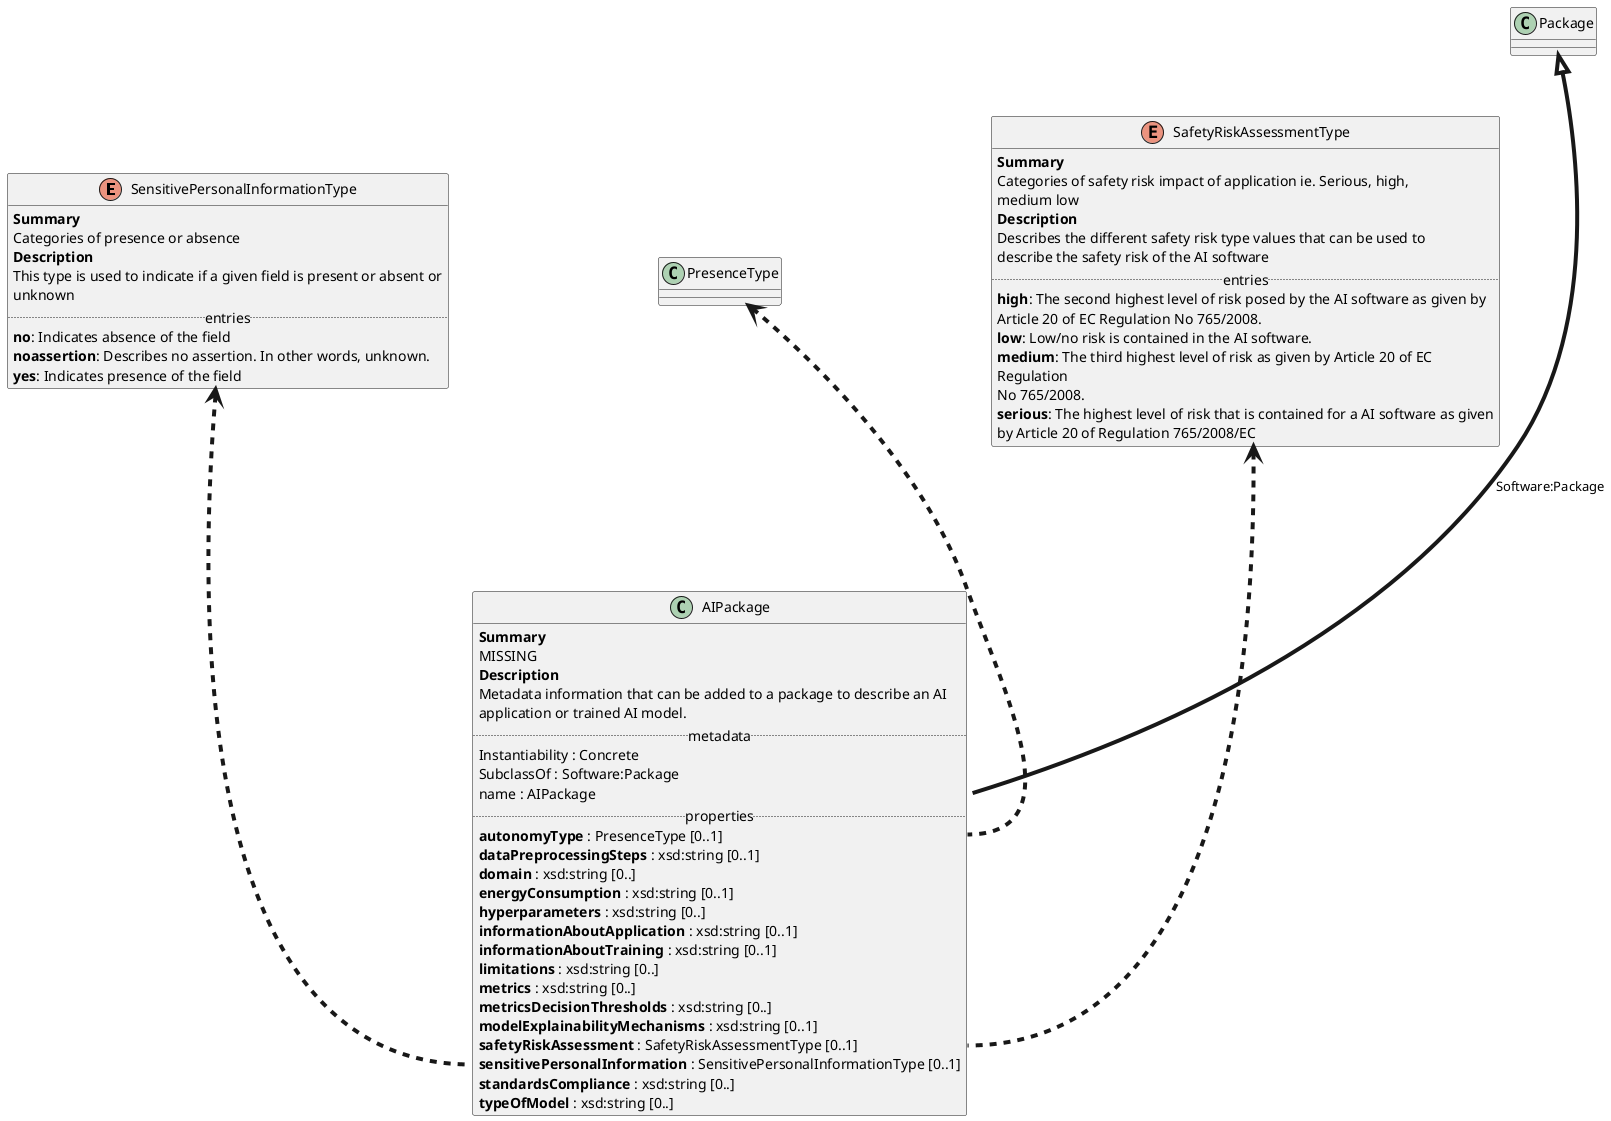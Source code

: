 @startuml
skinparam packageStyle rectangle
set separator none
' vocabulary
enum SensitivePersonalInformationType {
<b>Summary</b>
Categories of presence or absence
<b>Description</b>
This type is used to indicate if a given field is present or absent or
unknown
.. entries ..
    <b>no</b>: Indicates absence of the field
    <b>noassertion</b>: Describes no assertion. In other words, unknown.
    <b>yes</b>: Indicates presence of the field
}
enum SafetyRiskAssessmentType {
<b>Summary</b>
Categories of safety risk impact of application ie. Serious, high,
medium low
<b>Description</b>
Describes the different safety risk type values that can be used to
describe the safety risk of the AI software
.. entries ..
    <b>high</b>: The second highest level of risk posed by the AI software as given by
Article 20 of EC Regulation No 765/2008.
    <b>low</b>: Low/no risk is contained in the AI software.
    <b>medium</b>: The third highest level of risk as given by Article 20 of EC
Regulation  
No 765/2008.
    <b>serious</b>: The highest level of risk that is contained for a AI software as given
by Article 20 of Regulation 765/2008/EC
}
' classes
together {
class AIPackage {
<b>Summary</b>
MISSING
<b>Description</b>
Metadata information that can be added to a package to describe an AI
application or trained AI model.
.. metadata ..
    Instantiability : Concrete
    SubclassOf : Software:Package
    name : AIPackage
.. properties ..
    <b>autonomyType </b>: PresenceType [0..1]
    <b>dataPreprocessingSteps </b>: xsd:string [0..1]
    <b>domain </b>: xsd:string [0..]
    <b>energyConsumption </b>: xsd:string [0..1]
    <b>hyperparameters </b>: xsd:string [0..]
    <b>informationAboutApplication </b>: xsd:string [0..1]
    <b>informationAboutTraining </b>: xsd:string [0..1]
    <b>limitations </b>: xsd:string [0..]
    <b>metrics </b>: xsd:string [0..]
    <b>metricsDecisionThresholds </b>: xsd:string [0..]
    <b>modelExplainabilityMechanisms </b>: xsd:string [0..1]
    <b>safetyRiskAssessment </b>: SafetyRiskAssessmentType [0..1]
    <b>sensitivePersonalInformation </b>: SensitivePersonalInformationType [0..1]
    <b>standardsCompliance </b>: xsd:string [0..]
    <b>typeOfModel </b>: xsd:string [0..]
}
"PresenceType" <-[dashed,thickness=4]-- "AIPackage::autonomyType"
"SafetyRiskAssessmentType" <-[dashed,thickness=4]-- "AIPackage::safetyRiskAssessment"
"SensitivePersonalInformationType" <-[dashed,thickness=4]-- "AIPackage::sensitivePersonalInformation"
}
"Package" <|-[thickness=4]--- "AIPackage" : Software:Package
@enduml
